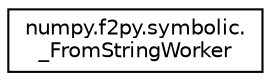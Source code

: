 digraph "Graphical Class Hierarchy"
{
 // LATEX_PDF_SIZE
  edge [fontname="Helvetica",fontsize="10",labelfontname="Helvetica",labelfontsize="10"];
  node [fontname="Helvetica",fontsize="10",shape=record];
  rankdir="LR";
  Node0 [label="numpy.f2py.symbolic.\l_FromStringWorker",height=0.2,width=0.4,color="black", fillcolor="white", style="filled",URL="$classnumpy_1_1f2py_1_1symbolic_1_1__FromStringWorker.html",tooltip=" "];
}
